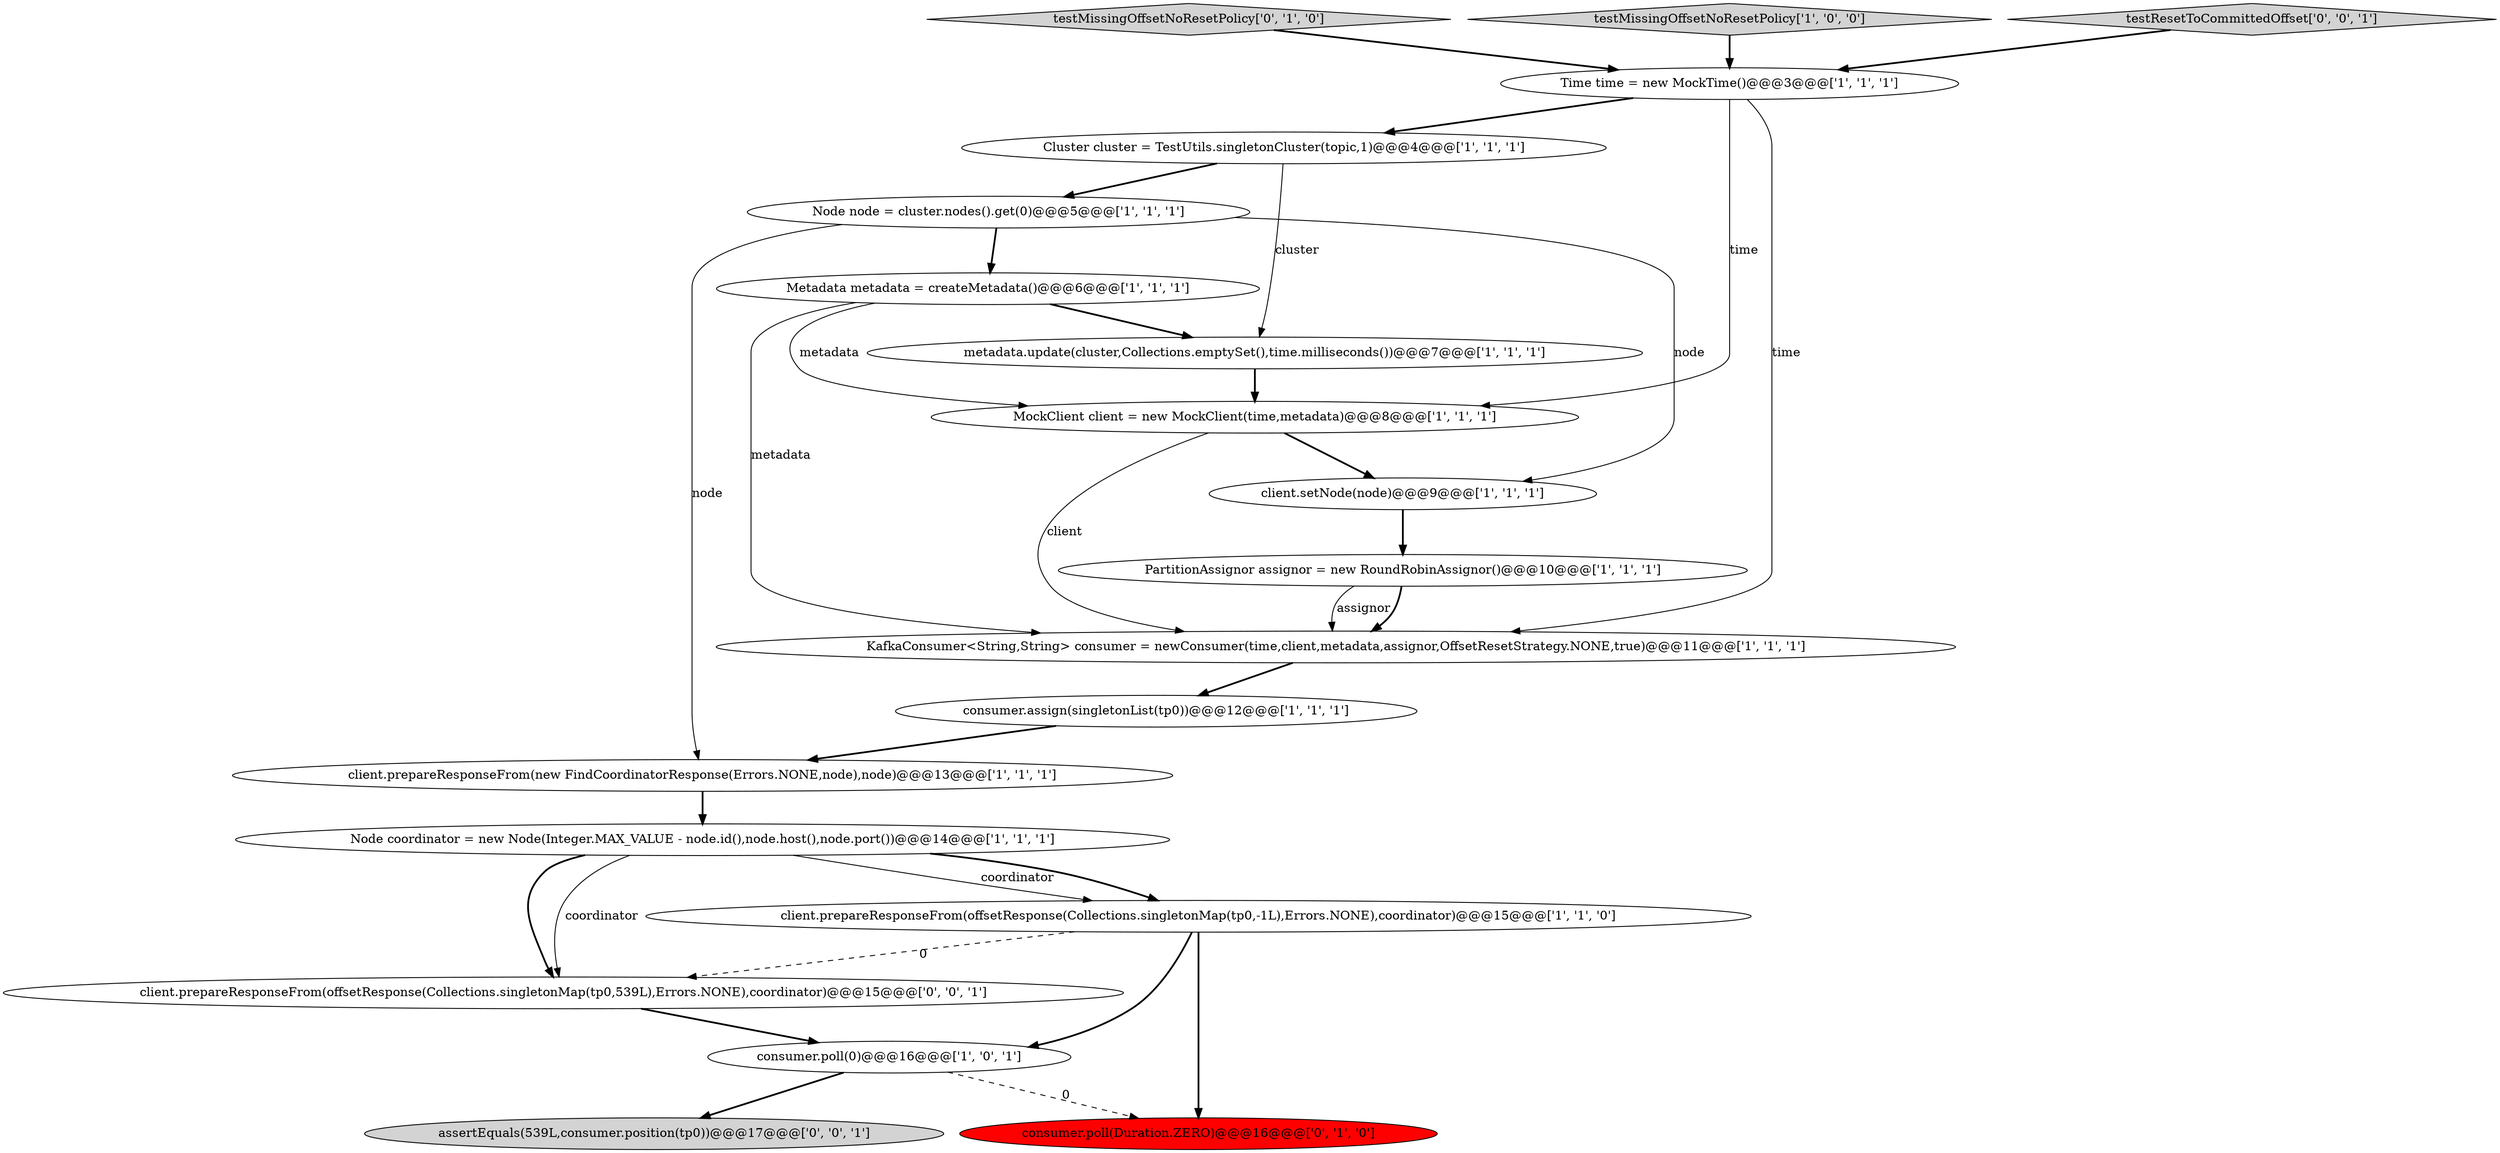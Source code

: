 digraph {
8 [style = filled, label = "Node node = cluster.nodes().get(0)@@@5@@@['1', '1', '1']", fillcolor = white, shape = ellipse image = "AAA0AAABBB1BBB"];
13 [style = filled, label = "consumer.assign(singletonList(tp0))@@@12@@@['1', '1', '1']", fillcolor = white, shape = ellipse image = "AAA0AAABBB1BBB"];
16 [style = filled, label = "testMissingOffsetNoResetPolicy['0', '1', '0']", fillcolor = lightgray, shape = diamond image = "AAA0AAABBB2BBB"];
0 [style = filled, label = "metadata.update(cluster,Collections.emptySet(),time.milliseconds())@@@7@@@['1', '1', '1']", fillcolor = white, shape = ellipse image = "AAA0AAABBB1BBB"];
5 [style = filled, label = "testMissingOffsetNoResetPolicy['1', '0', '0']", fillcolor = lightgray, shape = diamond image = "AAA0AAABBB1BBB"];
14 [style = filled, label = "consumer.poll(0)@@@16@@@['1', '0', '1']", fillcolor = white, shape = ellipse image = "AAA0AAABBB1BBB"];
1 [style = filled, label = "client.prepareResponseFrom(new FindCoordinatorResponse(Errors.NONE,node),node)@@@13@@@['1', '1', '1']", fillcolor = white, shape = ellipse image = "AAA0AAABBB1BBB"];
4 [style = filled, label = "PartitionAssignor assignor = new RoundRobinAssignor()@@@10@@@['1', '1', '1']", fillcolor = white, shape = ellipse image = "AAA0AAABBB1BBB"];
3 [style = filled, label = "client.prepareResponseFrom(offsetResponse(Collections.singletonMap(tp0,-1L),Errors.NONE),coordinator)@@@15@@@['1', '1', '0']", fillcolor = white, shape = ellipse image = "AAA0AAABBB1BBB"];
2 [style = filled, label = "Cluster cluster = TestUtils.singletonCluster(topic,1)@@@4@@@['1', '1', '1']", fillcolor = white, shape = ellipse image = "AAA0AAABBB1BBB"];
11 [style = filled, label = "MockClient client = new MockClient(time,metadata)@@@8@@@['1', '1', '1']", fillcolor = white, shape = ellipse image = "AAA0AAABBB1BBB"];
12 [style = filled, label = "KafkaConsumer<String,String> consumer = newConsumer(time,client,metadata,assignor,OffsetResetStrategy.NONE,true)@@@11@@@['1', '1', '1']", fillcolor = white, shape = ellipse image = "AAA0AAABBB1BBB"];
19 [style = filled, label = "testResetToCommittedOffset['0', '0', '1']", fillcolor = lightgray, shape = diamond image = "AAA0AAABBB3BBB"];
7 [style = filled, label = "Time time = new MockTime()@@@3@@@['1', '1', '1']", fillcolor = white, shape = ellipse image = "AAA0AAABBB1BBB"];
9 [style = filled, label = "Metadata metadata = createMetadata()@@@6@@@['1', '1', '1']", fillcolor = white, shape = ellipse image = "AAA0AAABBB1BBB"];
15 [style = filled, label = "consumer.poll(Duration.ZERO)@@@16@@@['0', '1', '0']", fillcolor = red, shape = ellipse image = "AAA1AAABBB2BBB"];
17 [style = filled, label = "client.prepareResponseFrom(offsetResponse(Collections.singletonMap(tp0,539L),Errors.NONE),coordinator)@@@15@@@['0', '0', '1']", fillcolor = white, shape = ellipse image = "AAA0AAABBB3BBB"];
10 [style = filled, label = "Node coordinator = new Node(Integer.MAX_VALUE - node.id(),node.host(),node.port())@@@14@@@['1', '1', '1']", fillcolor = white, shape = ellipse image = "AAA0AAABBB1BBB"];
6 [style = filled, label = "client.setNode(node)@@@9@@@['1', '1', '1']", fillcolor = white, shape = ellipse image = "AAA0AAABBB1BBB"];
18 [style = filled, label = "assertEquals(539L,consumer.position(tp0))@@@17@@@['0', '0', '1']", fillcolor = lightgray, shape = ellipse image = "AAA0AAABBB3BBB"];
10->3 [style = solid, label="coordinator"];
3->17 [style = dashed, label="0"];
9->0 [style = bold, label=""];
11->6 [style = bold, label=""];
3->14 [style = bold, label=""];
16->7 [style = bold, label=""];
9->12 [style = solid, label="metadata"];
0->11 [style = bold, label=""];
10->3 [style = bold, label=""];
10->17 [style = bold, label=""];
3->15 [style = bold, label=""];
14->15 [style = dashed, label="0"];
13->1 [style = bold, label=""];
8->1 [style = solid, label="node"];
9->11 [style = solid, label="metadata"];
12->13 [style = bold, label=""];
6->4 [style = bold, label=""];
10->17 [style = solid, label="coordinator"];
4->12 [style = solid, label="assignor"];
17->14 [style = bold, label=""];
7->2 [style = bold, label=""];
2->0 [style = solid, label="cluster"];
11->12 [style = solid, label="client"];
8->9 [style = bold, label=""];
4->12 [style = bold, label=""];
8->6 [style = solid, label="node"];
5->7 [style = bold, label=""];
14->18 [style = bold, label=""];
7->11 [style = solid, label="time"];
7->12 [style = solid, label="time"];
1->10 [style = bold, label=""];
19->7 [style = bold, label=""];
2->8 [style = bold, label=""];
}
